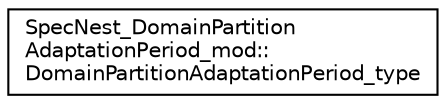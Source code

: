 digraph "Graphical Class Hierarchy"
{
 // LATEX_PDF_SIZE
  edge [fontname="Helvetica",fontsize="10",labelfontname="Helvetica",labelfontsize="10"];
  node [fontname="Helvetica",fontsize="10",shape=record];
  rankdir="LR";
  Node0 [label="SpecNest_DomainPartition\lAdaptationPeriod_mod::\lDomainPartitionAdaptationPeriod_type",height=0.2,width=0.4,color="black", fillcolor="white", style="filled",URL="$structSpecNest__DomainPartitionAdaptationPeriod__mod_1_1DomainPartitionAdaptationPeriod__type.html",tooltip=" "];
}
